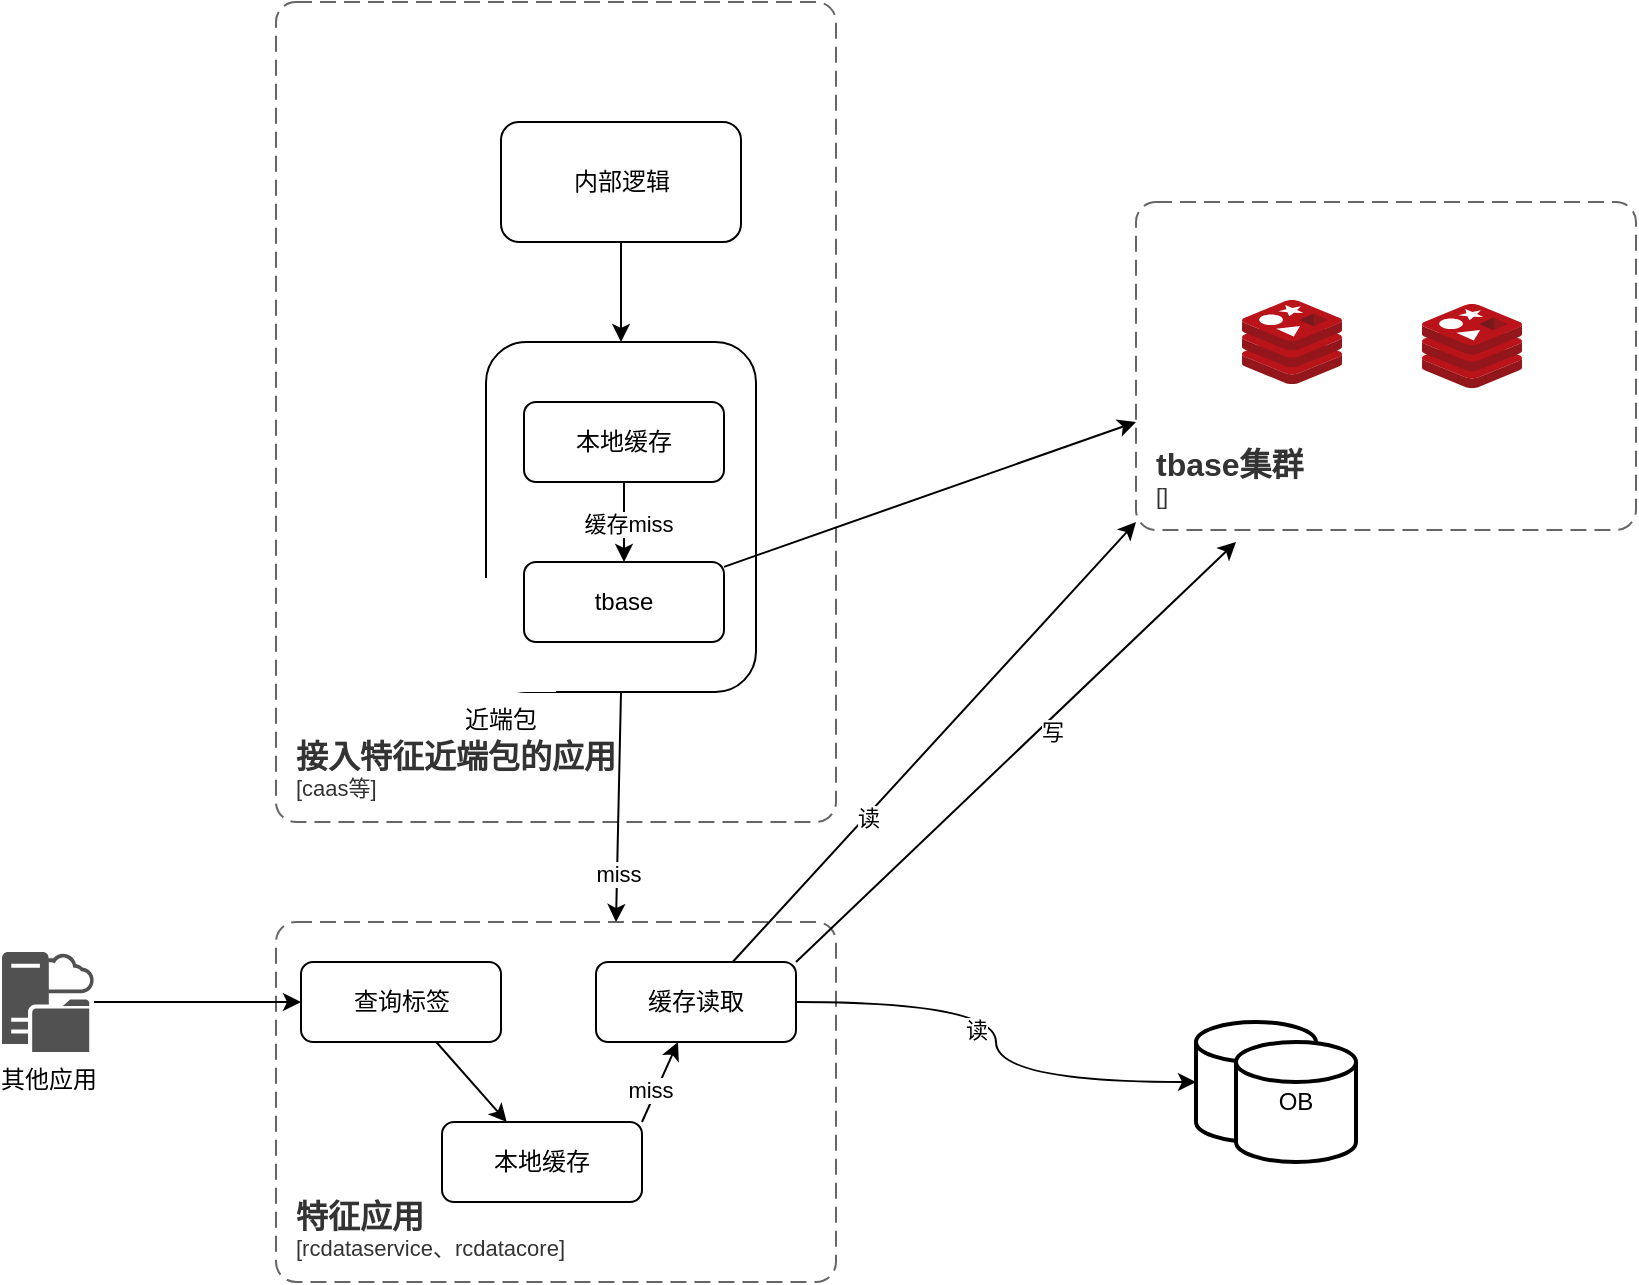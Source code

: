 <mxfile version="22.1.7" type="github">
  <diagram name="第 1 页" id="Ka0gu6g4MkIeOaY-7tnA">
    <mxGraphModel dx="1687" dy="895" grid="1" gridSize="10" guides="1" tooltips="1" connect="1" arrows="1" fold="1" page="1" pageScale="1" pageWidth="827" pageHeight="1169" math="0" shadow="0">
      <root>
        <mxCell id="0" />
        <mxCell id="1" parent="0" />
        <object placeholders="1" c4Name="接入特征近端包的应用" label="&lt;font style=&quot;font-size: 16px&quot;&gt;&lt;b&gt;&lt;div style=&quot;text-align: left&quot;&gt;%c4Name%&lt;/div&gt;&lt;/b&gt;&lt;/font&gt;&lt;div style=&quot;text-align: left&quot;&gt;[%c4Application%]&lt;/div&gt;" c4Application="caas等" id="xKt9iiCAsTmWtsSiSc3S-3">
          <mxCell style="rounded=1;fontSize=11;whiteSpace=wrap;html=1;dashed=1;arcSize=20;fillColor=none;strokeColor=#666666;fontColor=#333333;labelBackgroundColor=none;align=left;verticalAlign=bottom;labelBorderColor=none;spacingTop=0;spacing=10;dashPattern=8 4;metaEdit=1;rotatable=0;perimeter=rectanglePerimeter;noLabel=0;labelPadding=0;allowArrows=0;connectable=0;expand=0;recursiveResize=0;editable=1;pointerEvents=0;absoluteArcSize=1;points=[[0.25,0,0],[0.5,0,0],[0.75,0,0],[1,0.25,0],[1,0.5,0],[1,0.75,0],[0.75,1,0],[0.5,1,0],[0.25,1,0],[0,0.75,0],[0,0.5,0],[0,0.25,0]];" vertex="1" parent="1">
            <mxGeometry x="147" y="60" width="280" height="410" as="geometry" />
          </mxCell>
        </object>
        <mxCell id="xKt9iiCAsTmWtsSiSc3S-8" style="edgeStyle=orthogonalEdgeStyle;rounded=0;orthogonalLoop=1;jettySize=auto;html=1;" edge="1" parent="1" source="xKt9iiCAsTmWtsSiSc3S-4" target="xKt9iiCAsTmWtsSiSc3S-5">
          <mxGeometry relative="1" as="geometry" />
        </mxCell>
        <mxCell id="xKt9iiCAsTmWtsSiSc3S-4" value="内部逻辑" style="rounded=1;whiteSpace=wrap;html=1;" vertex="1" parent="1">
          <mxGeometry x="259.5" y="120" width="120" height="60" as="geometry" />
        </mxCell>
        <mxCell id="xKt9iiCAsTmWtsSiSc3S-5" value="" style="rounded=1;whiteSpace=wrap;html=1;" vertex="1" parent="1">
          <mxGeometry x="252" y="230" width="135" height="175" as="geometry" />
        </mxCell>
        <mxCell id="xKt9iiCAsTmWtsSiSc3S-2" value="近端包" style="shape=image;html=1;verticalAlign=top;verticalLabelPosition=bottom;labelBackgroundColor=#ffffff;imageAspect=0;aspect=fixed;image=https://cdn3.iconfinder.com/data/icons/dompicon-glyph-file-format-2/256/file-jar-format-type-128.png;imageBackground=default;" vertex="1" parent="1">
          <mxGeometry x="230" y="348" width="57" height="57" as="geometry" />
        </mxCell>
        <mxCell id="xKt9iiCAsTmWtsSiSc3S-9" style="edgeStyle=orthogonalEdgeStyle;rounded=0;orthogonalLoop=1;jettySize=auto;html=1;entryX=0.5;entryY=0;entryDx=0;entryDy=0;" edge="1" parent="1" source="xKt9iiCAsTmWtsSiSc3S-6" target="xKt9iiCAsTmWtsSiSc3S-7">
          <mxGeometry relative="1" as="geometry" />
        </mxCell>
        <mxCell id="xKt9iiCAsTmWtsSiSc3S-31" value="缓存miss" style="edgeLabel;html=1;align=center;verticalAlign=middle;resizable=0;points=[];" vertex="1" connectable="0" parent="xKt9iiCAsTmWtsSiSc3S-9">
          <mxGeometry x="0.015" y="2" relative="1" as="geometry">
            <mxPoint as="offset" />
          </mxGeometry>
        </mxCell>
        <mxCell id="xKt9iiCAsTmWtsSiSc3S-6" value="本地缓存" style="rounded=1;whiteSpace=wrap;html=1;" vertex="1" parent="1">
          <mxGeometry x="271" y="260" width="100" height="40" as="geometry" />
        </mxCell>
        <mxCell id="xKt9iiCAsTmWtsSiSc3S-28" style="rounded=0;orthogonalLoop=1;jettySize=auto;html=1;" edge="1" parent="1" source="xKt9iiCAsTmWtsSiSc3S-7">
          <mxGeometry relative="1" as="geometry">
            <mxPoint x="577" y="270" as="targetPoint" />
          </mxGeometry>
        </mxCell>
        <mxCell id="xKt9iiCAsTmWtsSiSc3S-7" value="tbase" style="rounded=1;whiteSpace=wrap;html=1;" vertex="1" parent="1">
          <mxGeometry x="271" y="340" width="100" height="40" as="geometry" />
        </mxCell>
        <object placeholders="1" c4Name="特征应用" label="&lt;font style=&quot;font-size: 16px&quot;&gt;&lt;b&gt;&lt;div style=&quot;text-align: left&quot;&gt;%c4Name%&lt;/div&gt;&lt;/b&gt;&lt;/font&gt;&lt;div style=&quot;text-align: left&quot;&gt;[%c4Application%]&lt;/div&gt;" c4Application="rcdataservice、rcdatacore" id="xKt9iiCAsTmWtsSiSc3S-12">
          <mxCell style="rounded=1;fontSize=11;whiteSpace=wrap;html=1;dashed=1;arcSize=20;fillColor=none;strokeColor=#666666;fontColor=#333333;labelBackgroundColor=none;align=left;verticalAlign=bottom;labelBorderColor=none;spacingTop=0;spacing=10;dashPattern=8 4;metaEdit=1;rotatable=0;perimeter=rectanglePerimeter;noLabel=0;labelPadding=0;allowArrows=0;connectable=0;expand=0;recursiveResize=0;editable=1;pointerEvents=0;absoluteArcSize=1;points=[[0.25,0,0],[0.5,0,0],[0.75,0,0],[1,0.25,0],[1,0.5,0],[1,0.75,0],[0.75,1,0],[0.5,1,0],[0.25,1,0],[0,0.75,0],[0,0.5,0],[0,0.25,0]];" vertex="1" parent="1">
            <mxGeometry x="147" y="520" width="280" height="180" as="geometry" />
          </mxCell>
        </object>
        <mxCell id="xKt9iiCAsTmWtsSiSc3S-36" style="rounded=0;orthogonalLoop=1;jettySize=auto;html=1;exitX=1;exitY=0;exitDx=0;exitDy=0;" edge="1" parent="1" source="xKt9iiCAsTmWtsSiSc3S-18" target="xKt9iiCAsTmWtsSiSc3S-35">
          <mxGeometry relative="1" as="geometry" />
        </mxCell>
        <mxCell id="xKt9iiCAsTmWtsSiSc3S-37" value="miss" style="edgeLabel;html=1;align=center;verticalAlign=middle;resizable=0;points=[];" vertex="1" connectable="0" parent="xKt9iiCAsTmWtsSiSc3S-36">
          <mxGeometry x="-0.274" y="3" relative="1" as="geometry">
            <mxPoint as="offset" />
          </mxGeometry>
        </mxCell>
        <mxCell id="xKt9iiCAsTmWtsSiSc3S-18" value="本地缓存" style="rounded=1;whiteSpace=wrap;html=1;" vertex="1" parent="1">
          <mxGeometry x="230" y="620" width="100" height="40" as="geometry" />
        </mxCell>
        <mxCell id="xKt9iiCAsTmWtsSiSc3S-34" style="rounded=0;orthogonalLoop=1;jettySize=auto;html=1;" edge="1" parent="1" source="xKt9iiCAsTmWtsSiSc3S-19" target="xKt9iiCAsTmWtsSiSc3S-18">
          <mxGeometry relative="1" as="geometry" />
        </mxCell>
        <mxCell id="xKt9iiCAsTmWtsSiSc3S-19" value="查询标签" style="rounded=1;whiteSpace=wrap;html=1;" vertex="1" parent="1">
          <mxGeometry x="159.5" y="540" width="100" height="40" as="geometry" />
        </mxCell>
        <mxCell id="xKt9iiCAsTmWtsSiSc3S-20" value="" style="group;" vertex="1" connectable="0" parent="1">
          <mxGeometry x="577" y="160" width="250" height="164" as="geometry" />
        </mxCell>
        <mxCell id="xKt9iiCAsTmWtsSiSc3S-13" value="" style="image;sketch=0;aspect=fixed;html=1;points=[];align=center;fontSize=12;image=img/lib/mscae/Cache_Redis_Product.svg;" vertex="1" parent="xKt9iiCAsTmWtsSiSc3S-20">
          <mxGeometry x="53" y="49" width="50" height="42" as="geometry" />
        </mxCell>
        <mxCell id="xKt9iiCAsTmWtsSiSc3S-14" value="" style="image;sketch=0;aspect=fixed;html=1;points=[];align=center;fontSize=12;image=img/lib/mscae/Cache_Redis_Product.svg;" vertex="1" parent="xKt9iiCAsTmWtsSiSc3S-20">
          <mxGeometry x="143" y="51" width="50" height="42" as="geometry" />
        </mxCell>
        <object placeholders="1" c4Name="tbase集群" label="&lt;font style=&quot;font-size: 16px&quot;&gt;&lt;b&gt;&lt;div style=&quot;text-align: left&quot;&gt;%c4Name%&lt;/div&gt;&lt;/b&gt;&lt;/font&gt;&lt;div style=&quot;text-align: left&quot;&gt;[%c4Application%]&lt;/div&gt;" c4Application="" id="xKt9iiCAsTmWtsSiSc3S-15">
          <mxCell style="rounded=1;fontSize=11;whiteSpace=wrap;html=1;dashed=1;arcSize=20;fillColor=none;strokeColor=#666666;fontColor=#333333;labelBackgroundColor=none;align=left;verticalAlign=bottom;labelBorderColor=none;spacingTop=0;spacing=10;dashPattern=8 4;metaEdit=1;rotatable=0;perimeter=rectanglePerimeter;noLabel=0;labelPadding=0;allowArrows=0;connectable=0;expand=0;recursiveResize=0;editable=1;pointerEvents=0;absoluteArcSize=1;points=[[0.25,0,0],[0.5,0,0],[0.75,0,0],[1,0.25,0],[1,0.5,0],[1,0.75,0],[0.75,1,0],[0.5,1,0],[0.25,1,0],[0,0.75,0],[0,0.5,0],[0,0.25,0]];" vertex="1" parent="xKt9iiCAsTmWtsSiSc3S-20">
            <mxGeometry width="250" height="164" as="geometry" />
          </mxCell>
        </object>
        <mxCell id="xKt9iiCAsTmWtsSiSc3S-30" style="rounded=0;orthogonalLoop=1;jettySize=auto;html=1;exitX=1;exitY=0;exitDx=0;exitDy=0;" edge="1" parent="1" source="xKt9iiCAsTmWtsSiSc3S-35">
          <mxGeometry relative="1" as="geometry">
            <mxPoint x="407" y="600" as="sourcePoint" />
            <mxPoint x="627" y="330" as="targetPoint" />
          </mxGeometry>
        </mxCell>
        <mxCell id="xKt9iiCAsTmWtsSiSc3S-41" value="写" style="edgeLabel;html=1;align=center;verticalAlign=middle;resizable=0;points=[];" vertex="1" connectable="0" parent="xKt9iiCAsTmWtsSiSc3S-30">
          <mxGeometry x="0.127" y="-5" relative="1" as="geometry">
            <mxPoint as="offset" />
          </mxGeometry>
        </mxCell>
        <mxCell id="xKt9iiCAsTmWtsSiSc3S-25" value="" style="group" vertex="1" connectable="0" parent="1">
          <mxGeometry x="607" y="570" width="80" height="70" as="geometry" />
        </mxCell>
        <mxCell id="xKt9iiCAsTmWtsSiSc3S-22" value="" style="strokeWidth=2;html=1;shape=mxgraph.flowchart.database;whiteSpace=wrap;" vertex="1" parent="xKt9iiCAsTmWtsSiSc3S-25">
          <mxGeometry width="60" height="60" as="geometry" />
        </mxCell>
        <mxCell id="xKt9iiCAsTmWtsSiSc3S-23" value="OB" style="strokeWidth=2;html=1;shape=mxgraph.flowchart.database;whiteSpace=wrap;" vertex="1" parent="xKt9iiCAsTmWtsSiSc3S-25">
          <mxGeometry x="20" y="10" width="60" height="60" as="geometry" />
        </mxCell>
        <mxCell id="xKt9iiCAsTmWtsSiSc3S-33" value="" style="edgeStyle=none;orthogonalLoop=1;jettySize=auto;html=1;rounded=0;exitX=0.5;exitY=1;exitDx=0;exitDy=0;" edge="1" parent="1" source="xKt9iiCAsTmWtsSiSc3S-5">
          <mxGeometry width="100" relative="1" as="geometry">
            <mxPoint x="27" y="350" as="sourcePoint" />
            <mxPoint x="317" y="520" as="targetPoint" />
            <Array as="points" />
          </mxGeometry>
        </mxCell>
        <mxCell id="xKt9iiCAsTmWtsSiSc3S-38" value="miss" style="edgeLabel;html=1;align=center;verticalAlign=middle;resizable=0;points=[];" vertex="1" connectable="0" parent="xKt9iiCAsTmWtsSiSc3S-33">
          <mxGeometry x="0.576" relative="1" as="geometry">
            <mxPoint as="offset" />
          </mxGeometry>
        </mxCell>
        <mxCell id="xKt9iiCAsTmWtsSiSc3S-39" style="rounded=0;orthogonalLoop=1;jettySize=auto;html=1;" edge="1" parent="1" source="xKt9iiCAsTmWtsSiSc3S-35">
          <mxGeometry relative="1" as="geometry">
            <mxPoint x="577" y="320" as="targetPoint" />
          </mxGeometry>
        </mxCell>
        <mxCell id="xKt9iiCAsTmWtsSiSc3S-40" value="读" style="edgeLabel;html=1;align=center;verticalAlign=middle;resizable=0;points=[];" vertex="1" connectable="0" parent="xKt9iiCAsTmWtsSiSc3S-39">
          <mxGeometry x="-0.335" y="-1" relative="1" as="geometry">
            <mxPoint as="offset" />
          </mxGeometry>
        </mxCell>
        <mxCell id="xKt9iiCAsTmWtsSiSc3S-43" style="edgeStyle=orthogonalEdgeStyle;rounded=0;orthogonalLoop=1;jettySize=auto;html=1;curved=1;" edge="1" parent="1" source="xKt9iiCAsTmWtsSiSc3S-35" target="xKt9iiCAsTmWtsSiSc3S-22">
          <mxGeometry relative="1" as="geometry" />
        </mxCell>
        <mxCell id="xKt9iiCAsTmWtsSiSc3S-44" value="读" style="edgeLabel;html=1;align=center;verticalAlign=middle;resizable=0;points=[];" vertex="1" connectable="0" parent="xKt9iiCAsTmWtsSiSc3S-43">
          <mxGeometry x="-0.056" y="-10" relative="1" as="geometry">
            <mxPoint as="offset" />
          </mxGeometry>
        </mxCell>
        <mxCell id="xKt9iiCAsTmWtsSiSc3S-35" value="缓存读取" style="rounded=1;whiteSpace=wrap;html=1;" vertex="1" parent="1">
          <mxGeometry x="307" y="540" width="100" height="40" as="geometry" />
        </mxCell>
        <mxCell id="xKt9iiCAsTmWtsSiSc3S-46" style="edgeStyle=orthogonalEdgeStyle;rounded=0;orthogonalLoop=1;jettySize=auto;html=1;" edge="1" parent="1" source="xKt9iiCAsTmWtsSiSc3S-45" target="xKt9iiCAsTmWtsSiSc3S-19">
          <mxGeometry relative="1" as="geometry" />
        </mxCell>
        <mxCell id="xKt9iiCAsTmWtsSiSc3S-45" value="其他应用" style="sketch=0;pointerEvents=1;shadow=0;dashed=0;html=1;strokeColor=none;labelPosition=center;verticalLabelPosition=bottom;verticalAlign=top;align=center;fillColor=#515151;shape=mxgraph.mscae.system_center.cloud_distribution_point" vertex="1" parent="1">
          <mxGeometry x="10" y="535" width="46" height="50" as="geometry" />
        </mxCell>
      </root>
    </mxGraphModel>
  </diagram>
</mxfile>
